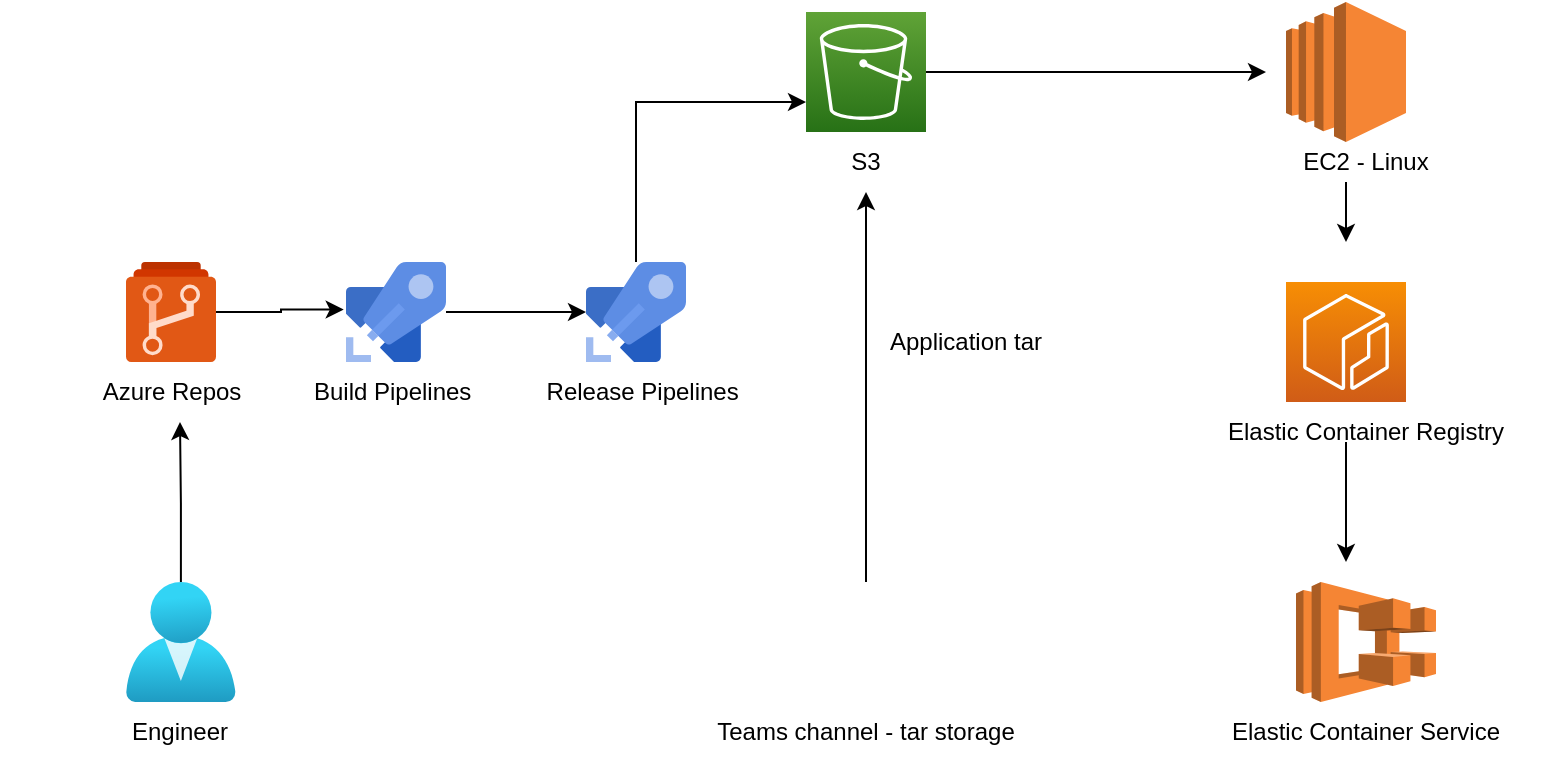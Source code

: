 <mxfile version="20.8.5" type="github">
  <diagram id="AKAh3AhW-xtnxH5p3SFI" name="Page-1">
    <mxGraphModel dx="1134" dy="660" grid="1" gridSize="10" guides="1" tooltips="1" connect="1" arrows="1" fold="1" page="1" pageScale="1" pageWidth="850" pageHeight="1100" math="0" shadow="0">
      <root>
        <mxCell id="0" />
        <mxCell id="1" parent="0" />
        <mxCell id="gdQwSKqtDF6BhRBJf8Mt-14" style="edgeStyle=orthogonalEdgeStyle;rounded=0;orthogonalLoop=1;jettySize=auto;html=1;" edge="1" parent="1" source="gdQwSKqtDF6BhRBJf8Mt-1">
          <mxGeometry relative="1" as="geometry">
            <mxPoint x="107" y="400" as="targetPoint" />
          </mxGeometry>
        </mxCell>
        <mxCell id="gdQwSKqtDF6BhRBJf8Mt-1" value="" style="aspect=fixed;html=1;points=[];align=center;image;fontSize=12;image=img/lib/azure2/identity/Users.svg;" vertex="1" parent="1">
          <mxGeometry x="80" y="480" width="54.86" height="60" as="geometry" />
        </mxCell>
        <mxCell id="gdQwSKqtDF6BhRBJf8Mt-11" style="edgeStyle=orthogonalEdgeStyle;rounded=0;orthogonalLoop=1;jettySize=auto;html=1;entryX=0.5;entryY=1;entryDx=0;entryDy=0;" edge="1" parent="1" source="gdQwSKqtDF6BhRBJf8Mt-2" target="gdQwSKqtDF6BhRBJf8Mt-33">
          <mxGeometry relative="1" as="geometry">
            <mxPoint x="450" y="260.0" as="targetPoint" />
          </mxGeometry>
        </mxCell>
        <mxCell id="gdQwSKqtDF6BhRBJf8Mt-2" value="" style="shape=image;html=1;verticalAlign=top;verticalLabelPosition=bottom;labelBackgroundColor=#ffffff;imageAspect=0;aspect=fixed;image=https://cdn0.iconfinder.com/data/icons/logos-microsoft-office-365/128/Microsoft_Office-10-128.png" vertex="1" parent="1">
          <mxGeometry x="420" y="480" width="60" height="60" as="geometry" />
        </mxCell>
        <mxCell id="gdQwSKqtDF6BhRBJf8Mt-18" style="edgeStyle=orthogonalEdgeStyle;rounded=0;orthogonalLoop=1;jettySize=auto;html=1;" edge="1" parent="1" source="gdQwSKqtDF6BhRBJf8Mt-4">
          <mxGeometry relative="1" as="geometry">
            <mxPoint x="650" y="225" as="targetPoint" />
          </mxGeometry>
        </mxCell>
        <mxCell id="gdQwSKqtDF6BhRBJf8Mt-4" value="" style="sketch=0;points=[[0,0,0],[0.25,0,0],[0.5,0,0],[0.75,0,0],[1,0,0],[0,1,0],[0.25,1,0],[0.5,1,0],[0.75,1,0],[1,1,0],[0,0.25,0],[0,0.5,0],[0,0.75,0],[1,0.25,0],[1,0.5,0],[1,0.75,0]];outlineConnect=0;fontColor=#232F3E;gradientColor=#60A337;gradientDirection=north;fillColor=#277116;strokeColor=#ffffff;dashed=0;verticalLabelPosition=bottom;verticalAlign=top;align=center;html=1;fontSize=12;fontStyle=0;aspect=fixed;shape=mxgraph.aws4.resourceIcon;resIcon=mxgraph.aws4.s3;" vertex="1" parent="1">
          <mxGeometry x="420" y="195" width="60" height="60" as="geometry" />
        </mxCell>
        <mxCell id="gdQwSKqtDF6BhRBJf8Mt-12" style="edgeStyle=orthogonalEdgeStyle;rounded=0;orthogonalLoop=1;jettySize=auto;html=1;entryX=-0.023;entryY=0.476;entryDx=0;entryDy=0;entryPerimeter=0;" edge="1" parent="1" source="gdQwSKqtDF6BhRBJf8Mt-5" target="gdQwSKqtDF6BhRBJf8Mt-6">
          <mxGeometry relative="1" as="geometry" />
        </mxCell>
        <mxCell id="gdQwSKqtDF6BhRBJf8Mt-5" value="" style="sketch=0;aspect=fixed;html=1;points=[];align=center;image;fontSize=12;image=img/lib/mscae/Azure_Repos.svg;" vertex="1" parent="1">
          <mxGeometry x="80" y="320" width="45" height="50" as="geometry" />
        </mxCell>
        <mxCell id="gdQwSKqtDF6BhRBJf8Mt-13" style="edgeStyle=orthogonalEdgeStyle;rounded=0;orthogonalLoop=1;jettySize=auto;html=1;" edge="1" parent="1" source="gdQwSKqtDF6BhRBJf8Mt-6" target="gdQwSKqtDF6BhRBJf8Mt-7">
          <mxGeometry relative="1" as="geometry" />
        </mxCell>
        <mxCell id="gdQwSKqtDF6BhRBJf8Mt-6" value="" style="sketch=0;aspect=fixed;html=1;points=[];align=center;image;fontSize=12;image=img/lib/mscae/Azure_Pipelines.svg;" vertex="1" parent="1">
          <mxGeometry x="190" y="320" width="50" height="50" as="geometry" />
        </mxCell>
        <mxCell id="gdQwSKqtDF6BhRBJf8Mt-15" style="edgeStyle=orthogonalEdgeStyle;rounded=0;orthogonalLoop=1;jettySize=auto;html=1;entryX=0;entryY=0.75;entryDx=0;entryDy=0;entryPerimeter=0;" edge="1" parent="1" source="gdQwSKqtDF6BhRBJf8Mt-7" target="gdQwSKqtDF6BhRBJf8Mt-4">
          <mxGeometry relative="1" as="geometry">
            <mxPoint x="335" y="240.0" as="targetPoint" />
            <Array as="points">
              <mxPoint x="335" y="240" />
            </Array>
          </mxGeometry>
        </mxCell>
        <mxCell id="gdQwSKqtDF6BhRBJf8Mt-7" value="" style="sketch=0;aspect=fixed;html=1;points=[];align=center;image;fontSize=12;image=img/lib/mscae/Azure_Pipelines.svg;" vertex="1" parent="1">
          <mxGeometry x="310" y="320" width="50" height="50" as="geometry" />
        </mxCell>
        <mxCell id="gdQwSKqtDF6BhRBJf8Mt-19" style="edgeStyle=orthogonalEdgeStyle;rounded=0;orthogonalLoop=1;jettySize=auto;html=1;" edge="1" parent="1">
          <mxGeometry relative="1" as="geometry">
            <mxPoint x="690" y="310" as="targetPoint" />
            <mxPoint x="690" y="280" as="sourcePoint" />
          </mxGeometry>
        </mxCell>
        <mxCell id="gdQwSKqtDF6BhRBJf8Mt-8" value="" style="outlineConnect=0;dashed=0;verticalLabelPosition=bottom;verticalAlign=top;align=center;html=1;shape=mxgraph.aws3.ec2;fillColor=#F58534;gradientColor=none;" vertex="1" parent="1">
          <mxGeometry x="660" y="190" width="60" height="70" as="geometry" />
        </mxCell>
        <mxCell id="gdQwSKqtDF6BhRBJf8Mt-20" style="edgeStyle=orthogonalEdgeStyle;rounded=0;orthogonalLoop=1;jettySize=auto;html=1;" edge="1" parent="1">
          <mxGeometry relative="1" as="geometry">
            <mxPoint x="690" y="470" as="targetPoint" />
            <mxPoint x="690" y="410" as="sourcePoint" />
          </mxGeometry>
        </mxCell>
        <mxCell id="gdQwSKqtDF6BhRBJf8Mt-9" value="" style="sketch=0;points=[[0,0,0],[0.25,0,0],[0.5,0,0],[0.75,0,0],[1,0,0],[0,1,0],[0.25,1,0],[0.5,1,0],[0.75,1,0],[1,1,0],[0,0.25,0],[0,0.5,0],[0,0.75,0],[1,0.25,0],[1,0.5,0],[1,0.75,0]];outlineConnect=0;fontColor=#232F3E;gradientColor=#F78E04;gradientDirection=north;fillColor=#D05C17;strokeColor=#ffffff;dashed=0;verticalLabelPosition=bottom;verticalAlign=top;align=center;html=1;fontSize=12;fontStyle=0;aspect=fixed;shape=mxgraph.aws4.resourceIcon;resIcon=mxgraph.aws4.ecr;" vertex="1" parent="1">
          <mxGeometry x="660" y="330" width="60" height="60" as="geometry" />
        </mxCell>
        <mxCell id="gdQwSKqtDF6BhRBJf8Mt-10" value="" style="outlineConnect=0;dashed=0;verticalLabelPosition=bottom;verticalAlign=top;align=center;html=1;shape=mxgraph.aws3.ecs;fillColor=#F58534;gradientColor=none;" vertex="1" parent="1">
          <mxGeometry x="665" y="480" width="70" height="60" as="geometry" />
        </mxCell>
        <mxCell id="gdQwSKqtDF6BhRBJf8Mt-21" value="Elastic Container Service" style="text;html=1;strokeColor=none;fillColor=none;align=center;verticalAlign=middle;whiteSpace=wrap;rounded=0;" vertex="1" parent="1">
          <mxGeometry x="610" y="540" width="180" height="30" as="geometry" />
        </mxCell>
        <mxCell id="gdQwSKqtDF6BhRBJf8Mt-22" value="Elastic Container Registry" style="text;html=1;strokeColor=none;fillColor=none;align=center;verticalAlign=middle;whiteSpace=wrap;rounded=0;" vertex="1" parent="1">
          <mxGeometry x="610" y="390" width="180" height="30" as="geometry" />
        </mxCell>
        <mxCell id="gdQwSKqtDF6BhRBJf8Mt-23" value="EC2 - Linux" style="text;html=1;strokeColor=none;fillColor=none;align=center;verticalAlign=middle;whiteSpace=wrap;rounded=0;" vertex="1" parent="1">
          <mxGeometry x="610" y="255" width="180" height="30" as="geometry" />
        </mxCell>
        <mxCell id="gdQwSKqtDF6BhRBJf8Mt-25" value="Teams channel - tar storage" style="text;html=1;strokeColor=none;fillColor=none;align=center;verticalAlign=middle;whiteSpace=wrap;rounded=0;" vertex="1" parent="1">
          <mxGeometry x="360" y="540" width="180" height="30" as="geometry" />
        </mxCell>
        <mxCell id="gdQwSKqtDF6BhRBJf8Mt-26" value="Engineer" style="text;html=1;strokeColor=none;fillColor=none;align=center;verticalAlign=middle;whiteSpace=wrap;rounded=0;" vertex="1" parent="1">
          <mxGeometry x="17.43" y="540" width="180" height="30" as="geometry" />
        </mxCell>
        <mxCell id="gdQwSKqtDF6BhRBJf8Mt-28" value="Azure Repos" style="text;html=1;strokeColor=none;fillColor=none;align=center;verticalAlign=middle;whiteSpace=wrap;rounded=0;" vertex="1" parent="1">
          <mxGeometry x="62.5" y="370" width="80" height="30" as="geometry" />
        </mxCell>
        <mxCell id="gdQwSKqtDF6BhRBJf8Mt-29" value="Build Pipelines&amp;nbsp;" style="text;html=1;strokeColor=none;fillColor=none;align=center;verticalAlign=middle;whiteSpace=wrap;rounded=0;" vertex="1" parent="1">
          <mxGeometry x="170" y="370" width="90" height="30" as="geometry" />
        </mxCell>
        <mxCell id="gdQwSKqtDF6BhRBJf8Mt-30" value="Release Pipelines&amp;nbsp;" style="text;html=1;strokeColor=none;fillColor=none;align=center;verticalAlign=middle;whiteSpace=wrap;rounded=0;" vertex="1" parent="1">
          <mxGeometry x="280" y="370" width="120" height="30" as="geometry" />
        </mxCell>
        <mxCell id="gdQwSKqtDF6BhRBJf8Mt-32" value="Application tar" style="text;html=1;strokeColor=none;fillColor=none;align=center;verticalAlign=middle;whiteSpace=wrap;rounded=0;" vertex="1" parent="1">
          <mxGeometry x="410" y="345" width="180" height="30" as="geometry" />
        </mxCell>
        <mxCell id="gdQwSKqtDF6BhRBJf8Mt-33" value="S3" style="text;html=1;strokeColor=none;fillColor=none;align=center;verticalAlign=middle;whiteSpace=wrap;rounded=0;" vertex="1" parent="1">
          <mxGeometry x="360" y="255" width="180" height="30" as="geometry" />
        </mxCell>
      </root>
    </mxGraphModel>
  </diagram>
</mxfile>

